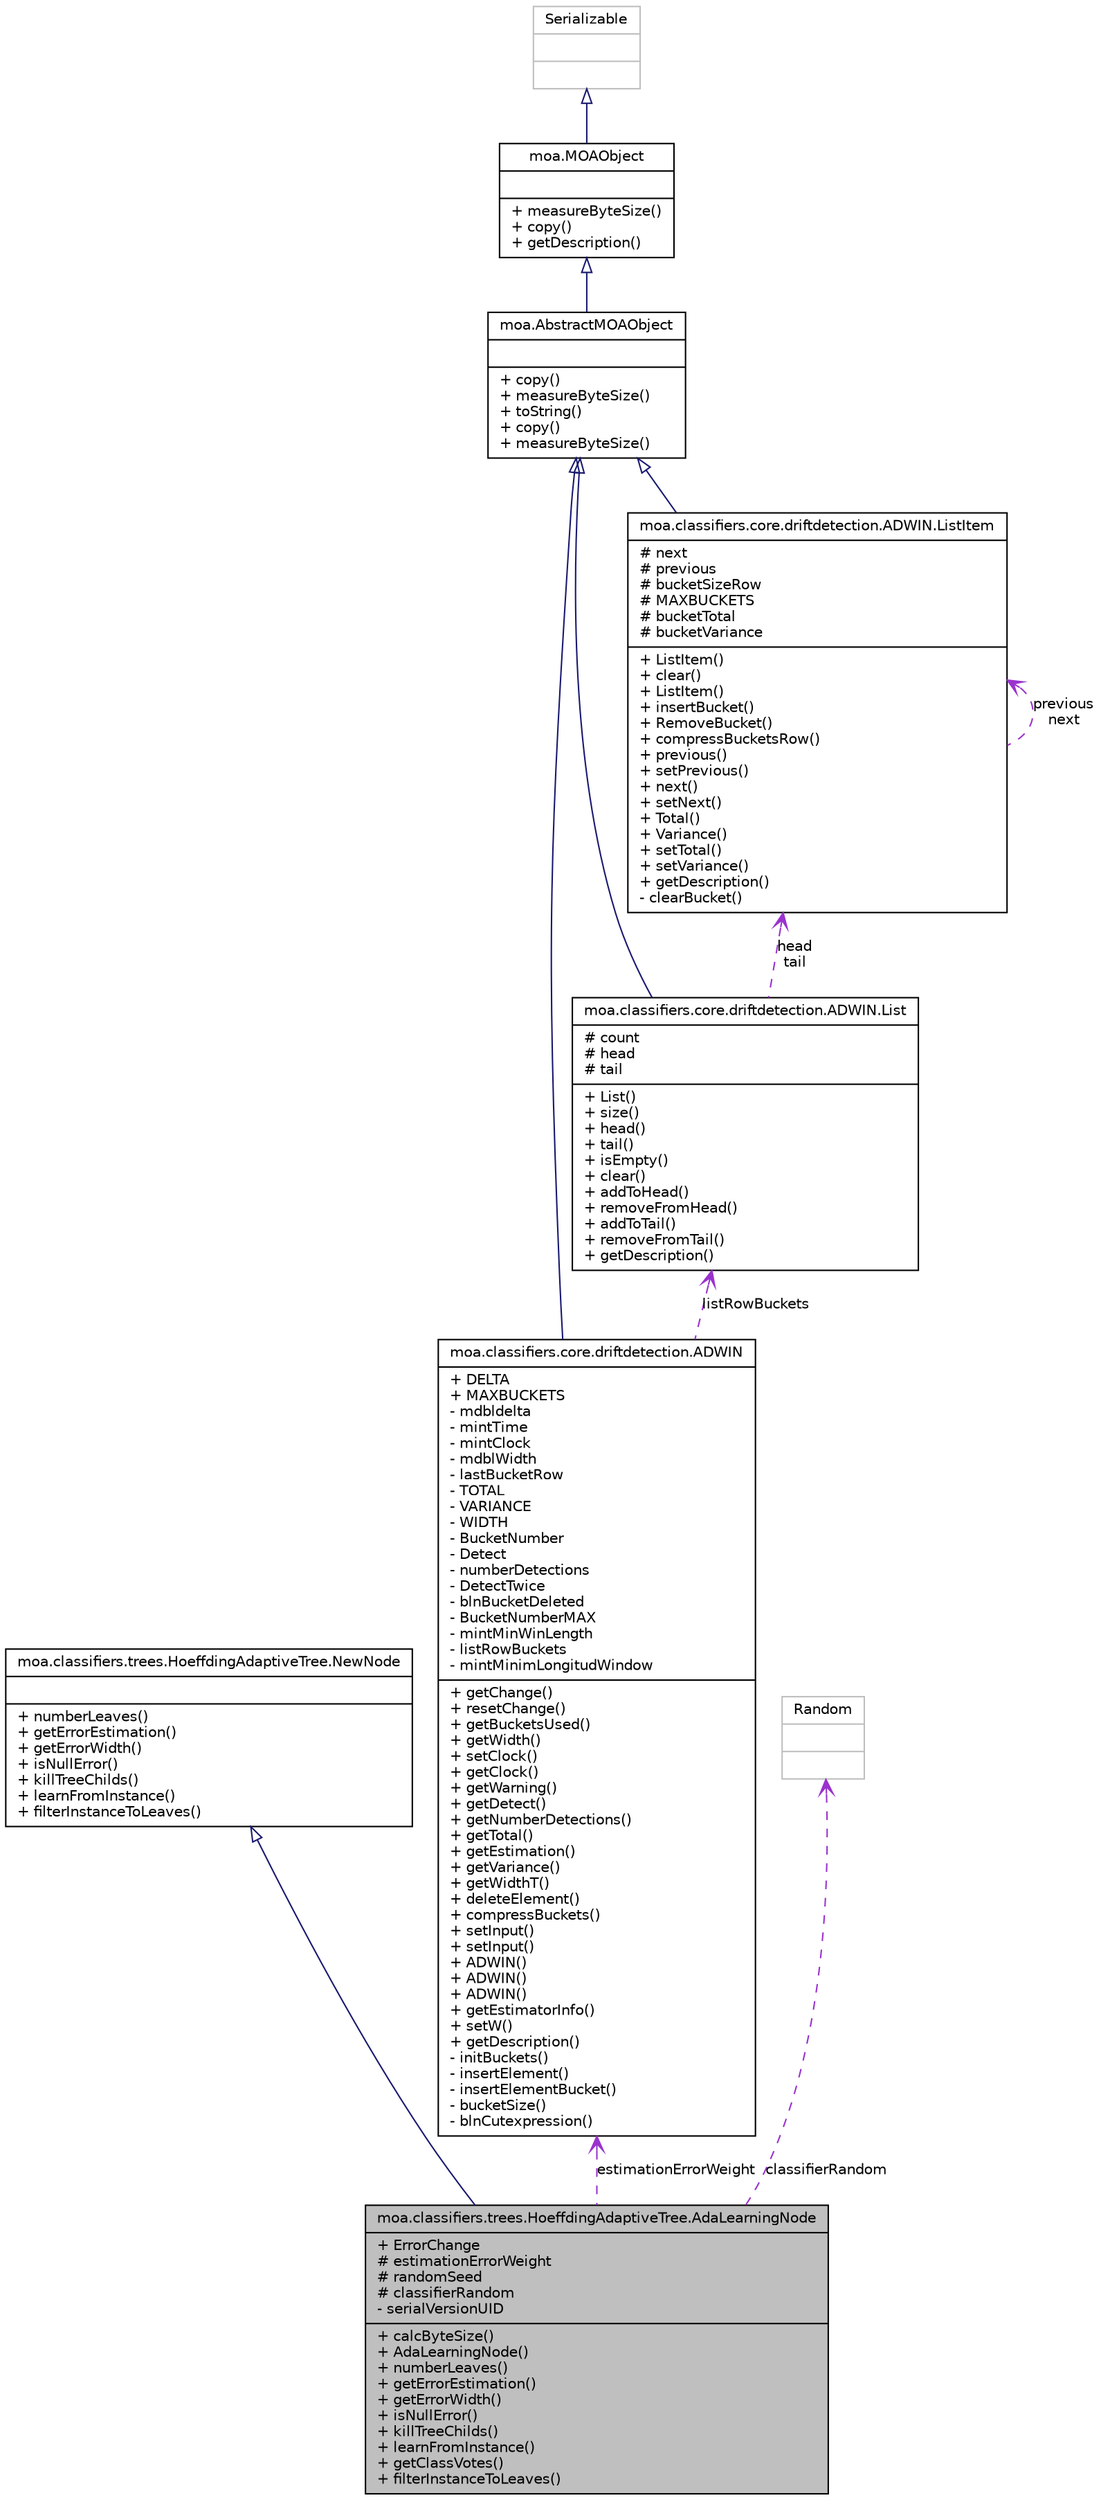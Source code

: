 digraph G
{
  edge [fontname="Helvetica",fontsize="10",labelfontname="Helvetica",labelfontsize="10"];
  node [fontname="Helvetica",fontsize="10",shape=record];
  Node1 [label="{moa.classifiers.trees.HoeffdingAdaptiveTree.AdaLearningNode\n|+ ErrorChange\l# estimationErrorWeight\l# randomSeed\l# classifierRandom\l- serialVersionUID\l|+ calcByteSize()\l+ AdaLearningNode()\l+ numberLeaves()\l+ getErrorEstimation()\l+ getErrorWidth()\l+ isNullError()\l+ killTreeChilds()\l+ learnFromInstance()\l+ getClassVotes()\l+ filterInstanceToLeaves()\l}",height=0.2,width=0.4,color="black", fillcolor="grey75", style="filled" fontcolor="black"];
  Node2 -> Node1 [dir=back,color="midnightblue",fontsize="10",style="solid",arrowtail="empty",fontname="Helvetica"];
  Node2 [label="{moa.classifiers.trees.HoeffdingAdaptiveTree.NewNode\n||+ numberLeaves()\l+ getErrorEstimation()\l+ getErrorWidth()\l+ isNullError()\l+ killTreeChilds()\l+ learnFromInstance()\l+ filterInstanceToLeaves()\l}",height=0.2,width=0.4,color="black", fillcolor="white", style="filled",URL="$interfacemoa_1_1classifiers_1_1trees_1_1HoeffdingAdaptiveTree_1_1NewNode.html"];
  Node3 -> Node1 [dir=back,color="darkorchid3",fontsize="10",style="dashed",label="estimationErrorWeight",arrowtail="open",fontname="Helvetica"];
  Node3 [label="{moa.classifiers.core.driftdetection.ADWIN\n|+ DELTA\l+ MAXBUCKETS\l- mdbldelta\l- mintTime\l- mintClock\l- mdblWidth\l- lastBucketRow\l- TOTAL\l- VARIANCE\l- WIDTH\l- BucketNumber\l- Detect\l- numberDetections\l- DetectTwice\l- blnBucketDeleted\l- BucketNumberMAX\l- mintMinWinLength\l- listRowBuckets\l- mintMinimLongitudWindow\l|+ getChange()\l+ resetChange()\l+ getBucketsUsed()\l+ getWidth()\l+ setClock()\l+ getClock()\l+ getWarning()\l+ getDetect()\l+ getNumberDetections()\l+ getTotal()\l+ getEstimation()\l+ getVariance()\l+ getWidthT()\l+ deleteElement()\l+ compressBuckets()\l+ setInput()\l+ setInput()\l+ ADWIN()\l+ ADWIN()\l+ ADWIN()\l+ getEstimatorInfo()\l+ setW()\l+ getDescription()\l- initBuckets()\l- insertElement()\l- insertElementBucket()\l- bucketSize()\l- blnCutexpression()\l}",height=0.2,width=0.4,color="black", fillcolor="white", style="filled",URL="$classmoa_1_1classifiers_1_1core_1_1driftdetection_1_1ADWIN.html",tooltip="ADaptive sliding WINdow method."];
  Node4 -> Node3 [dir=back,color="midnightblue",fontsize="10",style="solid",arrowtail="empty",fontname="Helvetica"];
  Node4 [label="{moa.AbstractMOAObject\n||+ copy()\l+ measureByteSize()\l+ toString()\l+ copy()\l+ measureByteSize()\l}",height=0.2,width=0.4,color="black", fillcolor="white", style="filled",URL="$classmoa_1_1AbstractMOAObject.html",tooltip="Abstract MOA Object."];
  Node5 -> Node4 [dir=back,color="midnightblue",fontsize="10",style="solid",arrowtail="empty",fontname="Helvetica"];
  Node5 [label="{moa.MOAObject\n||+ measureByteSize()\l+ copy()\l+ getDescription()\l}",height=0.2,width=0.4,color="black", fillcolor="white", style="filled",URL="$interfacemoa_1_1MOAObject.html",tooltip="Interface implemented by classes in MOA, so that all are serializable, can produce..."];
  Node6 -> Node5 [dir=back,color="midnightblue",fontsize="10",style="solid",arrowtail="empty",fontname="Helvetica"];
  Node6 [label="{Serializable\n||}",height=0.2,width=0.4,color="grey75", fillcolor="white", style="filled"];
  Node7 -> Node3 [dir=back,color="darkorchid3",fontsize="10",style="dashed",label="listRowBuckets",arrowtail="open",fontname="Helvetica"];
  Node7 [label="{moa.classifiers.core.driftdetection.ADWIN.List\n|# count\l# head\l# tail\l|+ List()\l+ size()\l+ head()\l+ tail()\l+ isEmpty()\l+ clear()\l+ addToHead()\l+ removeFromHead()\l+ addToTail()\l+ removeFromTail()\l+ getDescription()\l}",height=0.2,width=0.4,color="black", fillcolor="white", style="filled",URL="$classmoa_1_1classifiers_1_1core_1_1driftdetection_1_1ADWIN_1_1List.html"];
  Node4 -> Node7 [dir=back,color="midnightblue",fontsize="10",style="solid",arrowtail="empty",fontname="Helvetica"];
  Node8 -> Node7 [dir=back,color="darkorchid3",fontsize="10",style="dashed",label="head\ntail",arrowtail="open",fontname="Helvetica"];
  Node8 [label="{moa.classifiers.core.driftdetection.ADWIN.ListItem\n|# next\l# previous\l# bucketSizeRow\l# MAXBUCKETS\l# bucketTotal\l# bucketVariance\l|+ ListItem()\l+ clear()\l+ ListItem()\l+ insertBucket()\l+ RemoveBucket()\l+ compressBucketsRow()\l+ previous()\l+ setPrevious()\l+ next()\l+ setNext()\l+ Total()\l+ Variance()\l+ setTotal()\l+ setVariance()\l+ getDescription()\l- clearBucket()\l}",height=0.2,width=0.4,color="black", fillcolor="white", style="filled",URL="$classmoa_1_1classifiers_1_1core_1_1driftdetection_1_1ADWIN_1_1ListItem.html"];
  Node4 -> Node8 [dir=back,color="midnightblue",fontsize="10",style="solid",arrowtail="empty",fontname="Helvetica"];
  Node8 -> Node8 [dir=back,color="darkorchid3",fontsize="10",style="dashed",label="previous\nnext",arrowtail="open",fontname="Helvetica"];
  Node9 -> Node1 [dir=back,color="darkorchid3",fontsize="10",style="dashed",label="classifierRandom",arrowtail="open",fontname="Helvetica"];
  Node9 [label="{Random\n||}",height=0.2,width=0.4,color="grey75", fillcolor="white", style="filled"];
}
